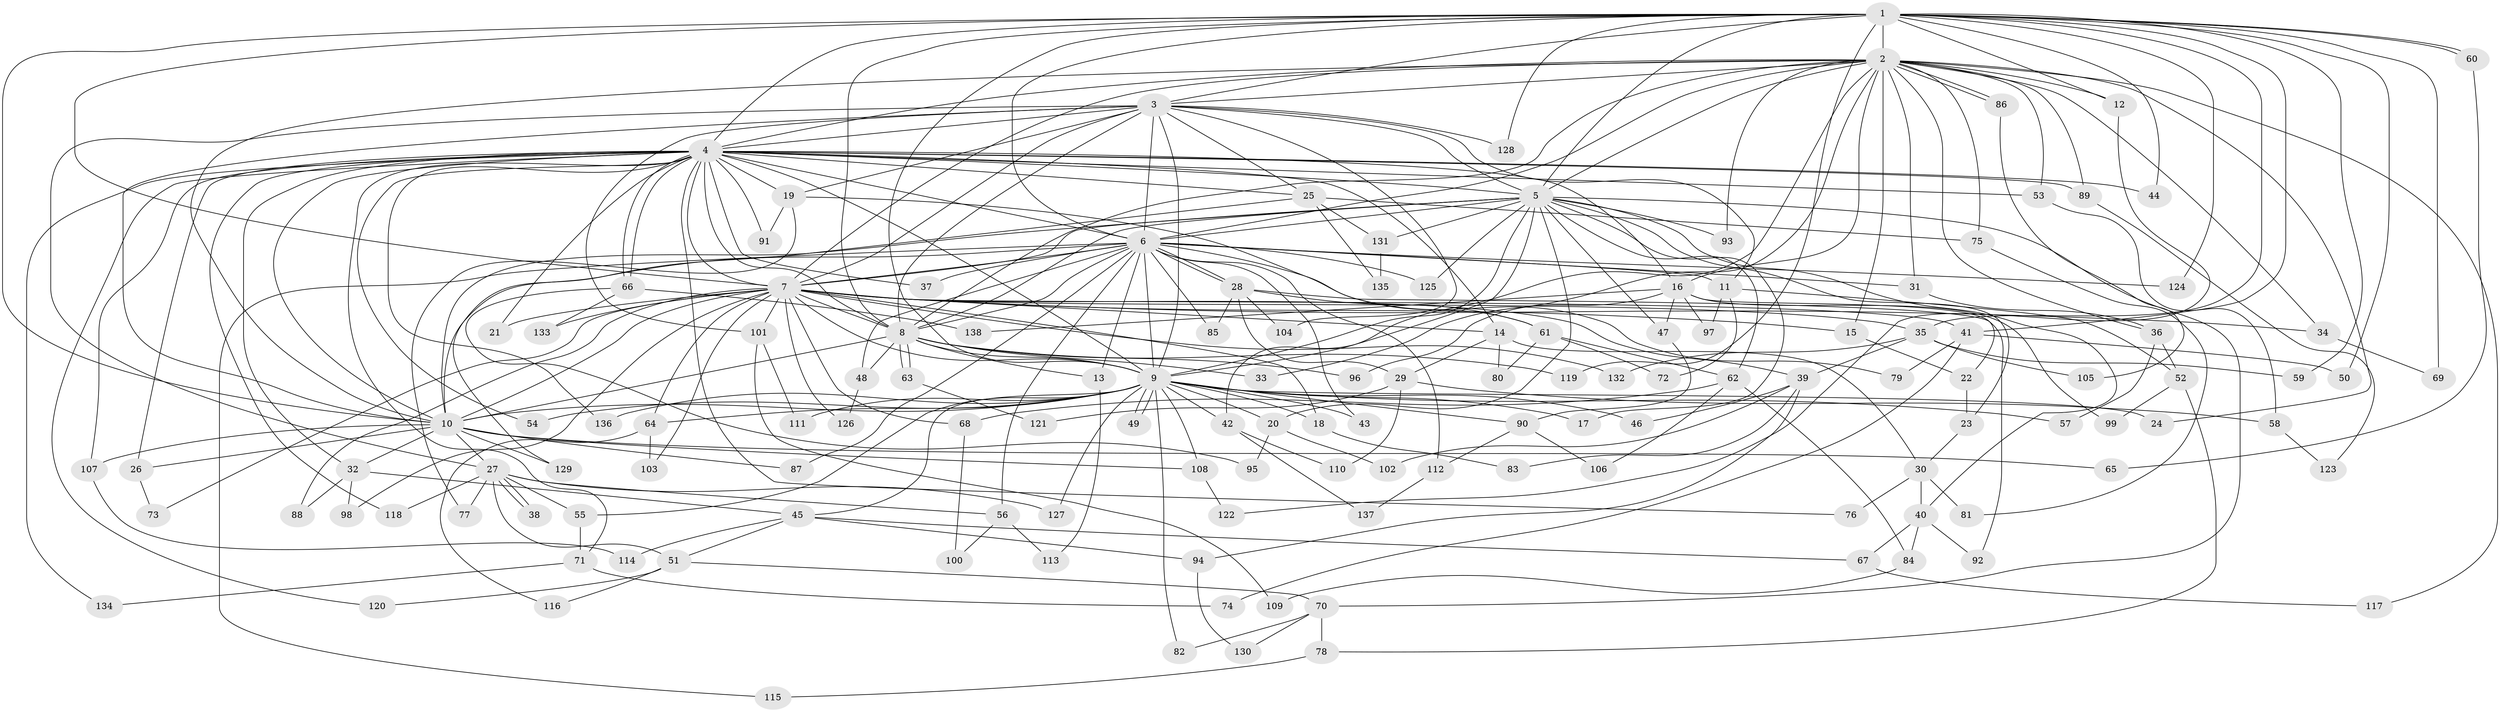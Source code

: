// Generated by graph-tools (version 1.1) at 2025/25/03/09/25 03:25:44]
// undirected, 138 vertices, 301 edges
graph export_dot {
graph [start="1"]
  node [color=gray90,style=filled];
  1;
  2;
  3;
  4;
  5;
  6;
  7;
  8;
  9;
  10;
  11;
  12;
  13;
  14;
  15;
  16;
  17;
  18;
  19;
  20;
  21;
  22;
  23;
  24;
  25;
  26;
  27;
  28;
  29;
  30;
  31;
  32;
  33;
  34;
  35;
  36;
  37;
  38;
  39;
  40;
  41;
  42;
  43;
  44;
  45;
  46;
  47;
  48;
  49;
  50;
  51;
  52;
  53;
  54;
  55;
  56;
  57;
  58;
  59;
  60;
  61;
  62;
  63;
  64;
  65;
  66;
  67;
  68;
  69;
  70;
  71;
  72;
  73;
  74;
  75;
  76;
  77;
  78;
  79;
  80;
  81;
  82;
  83;
  84;
  85;
  86;
  87;
  88;
  89;
  90;
  91;
  92;
  93;
  94;
  95;
  96;
  97;
  98;
  99;
  100;
  101;
  102;
  103;
  104;
  105;
  106;
  107;
  108;
  109;
  110;
  111;
  112;
  113;
  114;
  115;
  116;
  117;
  118;
  119;
  120;
  121;
  122;
  123;
  124;
  125;
  126;
  127;
  128;
  129;
  130;
  131;
  132;
  133;
  134;
  135;
  136;
  137;
  138;
  1 -- 2;
  1 -- 3;
  1 -- 4;
  1 -- 5;
  1 -- 6;
  1 -- 7;
  1 -- 8;
  1 -- 9;
  1 -- 10;
  1 -- 12;
  1 -- 35;
  1 -- 41;
  1 -- 44;
  1 -- 50;
  1 -- 59;
  1 -- 60;
  1 -- 60;
  1 -- 69;
  1 -- 119;
  1 -- 124;
  1 -- 128;
  2 -- 3;
  2 -- 4;
  2 -- 5;
  2 -- 6;
  2 -- 7;
  2 -- 8;
  2 -- 9;
  2 -- 10;
  2 -- 12;
  2 -- 15;
  2 -- 16;
  2 -- 24;
  2 -- 31;
  2 -- 33;
  2 -- 34;
  2 -- 36;
  2 -- 53;
  2 -- 75;
  2 -- 86;
  2 -- 86;
  2 -- 89;
  2 -- 93;
  2 -- 117;
  3 -- 4;
  3 -- 5;
  3 -- 6;
  3 -- 7;
  3 -- 8;
  3 -- 9;
  3 -- 10;
  3 -- 11;
  3 -- 19;
  3 -- 25;
  3 -- 27;
  3 -- 101;
  3 -- 104;
  3 -- 128;
  4 -- 5;
  4 -- 6;
  4 -- 7;
  4 -- 8;
  4 -- 9;
  4 -- 10;
  4 -- 14;
  4 -- 16;
  4 -- 19;
  4 -- 21;
  4 -- 25;
  4 -- 26;
  4 -- 32;
  4 -- 37;
  4 -- 44;
  4 -- 53;
  4 -- 54;
  4 -- 66;
  4 -- 66;
  4 -- 71;
  4 -- 76;
  4 -- 89;
  4 -- 91;
  4 -- 107;
  4 -- 118;
  4 -- 120;
  4 -- 134;
  4 -- 136;
  5 -- 6;
  5 -- 7;
  5 -- 8;
  5 -- 9;
  5 -- 10;
  5 -- 17;
  5 -- 20;
  5 -- 23;
  5 -- 40;
  5 -- 42;
  5 -- 47;
  5 -- 62;
  5 -- 70;
  5 -- 93;
  5 -- 125;
  5 -- 131;
  6 -- 7;
  6 -- 8;
  6 -- 9;
  6 -- 10;
  6 -- 11;
  6 -- 13;
  6 -- 28;
  6 -- 28;
  6 -- 31;
  6 -- 37;
  6 -- 43;
  6 -- 48;
  6 -- 56;
  6 -- 79;
  6 -- 85;
  6 -- 87;
  6 -- 112;
  6 -- 115;
  6 -- 124;
  6 -- 125;
  7 -- 8;
  7 -- 9;
  7 -- 10;
  7 -- 14;
  7 -- 15;
  7 -- 18;
  7 -- 21;
  7 -- 34;
  7 -- 35;
  7 -- 39;
  7 -- 41;
  7 -- 64;
  7 -- 68;
  7 -- 73;
  7 -- 88;
  7 -- 98;
  7 -- 101;
  7 -- 103;
  7 -- 126;
  7 -- 132;
  7 -- 133;
  8 -- 9;
  8 -- 10;
  8 -- 13;
  8 -- 33;
  8 -- 48;
  8 -- 63;
  8 -- 63;
  8 -- 96;
  8 -- 119;
  9 -- 10;
  9 -- 17;
  9 -- 18;
  9 -- 20;
  9 -- 24;
  9 -- 42;
  9 -- 43;
  9 -- 45;
  9 -- 46;
  9 -- 49;
  9 -- 49;
  9 -- 54;
  9 -- 55;
  9 -- 57;
  9 -- 64;
  9 -- 82;
  9 -- 90;
  9 -- 108;
  9 -- 111;
  9 -- 127;
  9 -- 136;
  10 -- 26;
  10 -- 27;
  10 -- 32;
  10 -- 65;
  10 -- 87;
  10 -- 107;
  10 -- 108;
  10 -- 129;
  11 -- 52;
  11 -- 72;
  11 -- 97;
  12 -- 122;
  13 -- 113;
  14 -- 29;
  14 -- 30;
  14 -- 80;
  15 -- 22;
  16 -- 22;
  16 -- 47;
  16 -- 96;
  16 -- 97;
  16 -- 99;
  16 -- 138;
  18 -- 83;
  19 -- 61;
  19 -- 77;
  19 -- 91;
  20 -- 95;
  20 -- 102;
  22 -- 23;
  23 -- 30;
  25 -- 75;
  25 -- 129;
  25 -- 131;
  25 -- 135;
  26 -- 73;
  27 -- 38;
  27 -- 38;
  27 -- 51;
  27 -- 55;
  27 -- 56;
  27 -- 77;
  27 -- 118;
  27 -- 127;
  28 -- 29;
  28 -- 61;
  28 -- 85;
  28 -- 92;
  28 -- 104;
  29 -- 58;
  29 -- 110;
  29 -- 121;
  30 -- 40;
  30 -- 76;
  30 -- 81;
  31 -- 36;
  32 -- 45;
  32 -- 88;
  32 -- 98;
  34 -- 69;
  35 -- 39;
  35 -- 59;
  35 -- 105;
  35 -- 132;
  36 -- 52;
  36 -- 57;
  39 -- 46;
  39 -- 83;
  39 -- 94;
  39 -- 102;
  40 -- 67;
  40 -- 84;
  40 -- 92;
  41 -- 50;
  41 -- 74;
  41 -- 79;
  42 -- 110;
  42 -- 137;
  45 -- 51;
  45 -- 67;
  45 -- 94;
  45 -- 114;
  47 -- 90;
  48 -- 126;
  51 -- 70;
  51 -- 116;
  51 -- 120;
  52 -- 78;
  52 -- 99;
  53 -- 58;
  55 -- 71;
  56 -- 100;
  56 -- 113;
  58 -- 123;
  60 -- 65;
  61 -- 62;
  61 -- 72;
  61 -- 80;
  62 -- 68;
  62 -- 84;
  62 -- 106;
  63 -- 121;
  64 -- 103;
  64 -- 116;
  66 -- 95;
  66 -- 133;
  66 -- 138;
  67 -- 117;
  68 -- 100;
  70 -- 78;
  70 -- 82;
  70 -- 130;
  71 -- 74;
  71 -- 134;
  75 -- 81;
  78 -- 115;
  84 -- 109;
  86 -- 105;
  89 -- 123;
  90 -- 106;
  90 -- 112;
  94 -- 130;
  101 -- 109;
  101 -- 111;
  107 -- 114;
  108 -- 122;
  112 -- 137;
  131 -- 135;
}
